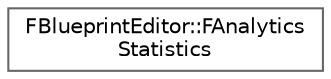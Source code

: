 digraph "Graphical Class Hierarchy"
{
 // INTERACTIVE_SVG=YES
 // LATEX_PDF_SIZE
  bgcolor="transparent";
  edge [fontname=Helvetica,fontsize=10,labelfontname=Helvetica,labelfontsize=10];
  node [fontname=Helvetica,fontsize=10,shape=box,height=0.2,width=0.4];
  rankdir="LR";
  Node0 [id="Node000000",label="FBlueprintEditor::FAnalytics\lStatistics",height=0.2,width=0.4,color="grey40", fillcolor="white", style="filled",URL="$d9/dfa/structFBlueprintEditor_1_1FAnalyticsStatistics.html",tooltip="Structure to contain editor usage analytics."];
}
